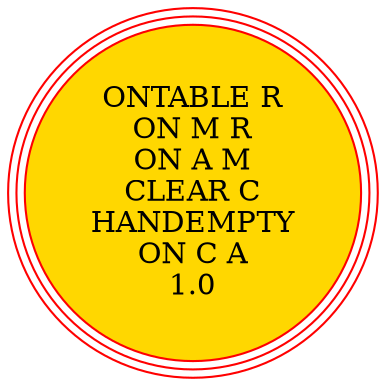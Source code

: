 digraph {
"ONTABLE R\nON M R\nON A M\nCLEAR C\nHANDEMPTY\nON C A\n1.0\n" [shape=circle, style=filled color=red, fillcolor=gold, peripheries=3];
"ONTABLE R\nON M R\nON A M\nCLEAR C\nHANDEMPTY\nON C A\n1.0\n" [shape=circle, style=filled color=red, fillcolor=gold, peripheries=3];
}
